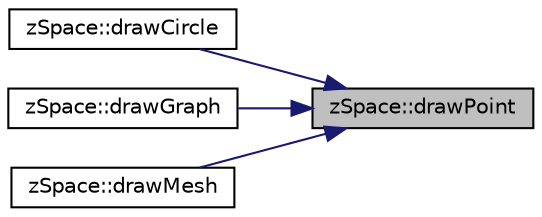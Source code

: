 digraph "zSpace::drawPoint"
{
 // LATEX_PDF_SIZE
  edge [fontname="Helvetica",fontsize="10",labelfontname="Helvetica",labelfontsize="10"];
  node [fontname="Helvetica",fontsize="10",shape=record];
  rankdir="RL";
  Node45 [label="zSpace::drawPoint",height=0.2,width=0.4,color="black", fillcolor="grey75", style="filled", fontcolor="black",tooltip="This method draws a point."];
  Node45 -> Node46 [dir="back",color="midnightblue",fontsize="10",style="solid",fontname="Helvetica"];
  Node46 [label="zSpace::drawCircle",height=0.2,width=0.4,color="black", fillcolor="white", style="filled",URL="$group__z_display_utilities.html#ga21a0fbde999228c7e230a0cb0b658d84",tooltip="This method draws a poly-circle on the XY Plane given input center, radius and number of points."];
  Node45 -> Node47 [dir="back",color="midnightblue",fontsize="10",style="solid",fontname="Helvetica"];
  Node47 [label="zSpace::drawGraph",height=0.2,width=0.4,color="black", fillcolor="white", style="filled",URL="$group__z_display_utilities.html#ga19e4aa1b12bc2b30484025feecb7554c",tooltip="This method displays the zGraph."];
  Node45 -> Node48 [dir="back",color="midnightblue",fontsize="10",style="solid",fontname="Helvetica"];
  Node48 [label="zSpace::drawMesh",height=0.2,width=0.4,color="black", fillcolor="white", style="filled",URL="$group__z_display_utilities.html#ga0f440b9ebfe50b06cbbbcadb465bb080",tooltip="This method displays the zMesh."];
}
